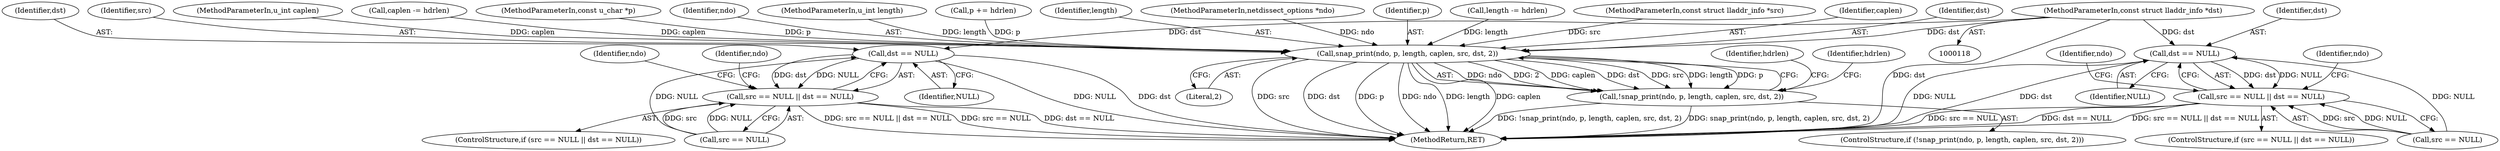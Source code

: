 digraph "0_tcpdump_1dcd10aceabbc03bf571ea32b892c522cbe923de_10@pointer" {
"1000124" [label="(MethodParameterIn,const struct lladdr_info *dst)"];
"1000351" [label="(Call,snap_print(ndo, p, length, caplen, src, dst, 2))"];
"1000350" [label="(Call,!snap_print(ndo, p, length, caplen, src, dst, 2))"];
"1000495" [label="(Call,dst == NULL)"];
"1000491" [label="(Call,src == NULL || dst == NULL)"];
"1000536" [label="(Call,dst == NULL)"];
"1000532" [label="(Call,src == NULL || dst == NULL)"];
"1000327" [label="(Call,p += hdrlen)"];
"1000531" [label="(ControlStructure,if (src == NULL || dst == NULL))"];
"1000500" [label="(Identifier,ndo)"];
"1000354" [label="(Identifier,length)"];
"1000119" [label="(MethodParameterIn,netdissect_options *ndo)"];
"1000363" [label="(Identifier,hdrlen)"];
"1000510" [label="(Identifier,ndo)"];
"1000353" [label="(Identifier,p)"];
"1000330" [label="(Call,length -= hdrlen)"];
"1000537" [label="(Identifier,dst)"];
"1000123" [label="(MethodParameterIn,const struct lladdr_info *src)"];
"1000491" [label="(Call,src == NULL || dst == NULL)"];
"1000497" [label="(Identifier,NULL)"];
"1000538" [label="(Identifier,NULL)"];
"1000754" [label="(MethodReturn,RET)"];
"1000541" [label="(Identifier,ndo)"];
"1000351" [label="(Call,snap_print(ndo, p, length, caplen, src, dst, 2))"];
"1000349" [label="(ControlStructure,if (!snap_print(ndo, p, length, caplen, src, dst, 2)))"];
"1000355" [label="(Identifier,caplen)"];
"1000357" [label="(Identifier,dst)"];
"1000356" [label="(Identifier,src)"];
"1000496" [label="(Identifier,dst)"];
"1000495" [label="(Call,dst == NULL)"];
"1000492" [label="(Call,src == NULL)"];
"1000122" [label="(MethodParameterIn,u_int caplen)"];
"1000532" [label="(Call,src == NULL || dst == NULL)"];
"1000556" [label="(Identifier,ndo)"];
"1000333" [label="(Call,caplen -= hdrlen)"];
"1000368" [label="(Identifier,hdrlen)"];
"1000120" [label="(MethodParameterIn,const u_char *p)"];
"1000536" [label="(Call,dst == NULL)"];
"1000352" [label="(Identifier,ndo)"];
"1000121" [label="(MethodParameterIn,u_int length)"];
"1000490" [label="(ControlStructure,if (src == NULL || dst == NULL))"];
"1000533" [label="(Call,src == NULL)"];
"1000124" [label="(MethodParameterIn,const struct lladdr_info *dst)"];
"1000358" [label="(Literal,2)"];
"1000350" [label="(Call,!snap_print(ndo, p, length, caplen, src, dst, 2))"];
"1000124" -> "1000118"  [label="AST: "];
"1000124" -> "1000754"  [label="DDG: dst"];
"1000124" -> "1000351"  [label="DDG: dst"];
"1000124" -> "1000495"  [label="DDG: dst"];
"1000124" -> "1000536"  [label="DDG: dst"];
"1000351" -> "1000350"  [label="AST: "];
"1000351" -> "1000358"  [label="CFG: "];
"1000352" -> "1000351"  [label="AST: "];
"1000353" -> "1000351"  [label="AST: "];
"1000354" -> "1000351"  [label="AST: "];
"1000355" -> "1000351"  [label="AST: "];
"1000356" -> "1000351"  [label="AST: "];
"1000357" -> "1000351"  [label="AST: "];
"1000358" -> "1000351"  [label="AST: "];
"1000350" -> "1000351"  [label="CFG: "];
"1000351" -> "1000754"  [label="DDG: src"];
"1000351" -> "1000754"  [label="DDG: dst"];
"1000351" -> "1000754"  [label="DDG: p"];
"1000351" -> "1000754"  [label="DDG: ndo"];
"1000351" -> "1000754"  [label="DDG: length"];
"1000351" -> "1000754"  [label="DDG: caplen"];
"1000351" -> "1000350"  [label="DDG: ndo"];
"1000351" -> "1000350"  [label="DDG: 2"];
"1000351" -> "1000350"  [label="DDG: caplen"];
"1000351" -> "1000350"  [label="DDG: dst"];
"1000351" -> "1000350"  [label="DDG: src"];
"1000351" -> "1000350"  [label="DDG: length"];
"1000351" -> "1000350"  [label="DDG: p"];
"1000119" -> "1000351"  [label="DDG: ndo"];
"1000327" -> "1000351"  [label="DDG: p"];
"1000120" -> "1000351"  [label="DDG: p"];
"1000330" -> "1000351"  [label="DDG: length"];
"1000121" -> "1000351"  [label="DDG: length"];
"1000333" -> "1000351"  [label="DDG: caplen"];
"1000122" -> "1000351"  [label="DDG: caplen"];
"1000123" -> "1000351"  [label="DDG: src"];
"1000350" -> "1000349"  [label="AST: "];
"1000363" -> "1000350"  [label="CFG: "];
"1000368" -> "1000350"  [label="CFG: "];
"1000350" -> "1000754"  [label="DDG: snap_print(ndo, p, length, caplen, src, dst, 2)"];
"1000350" -> "1000754"  [label="DDG: !snap_print(ndo, p, length, caplen, src, dst, 2)"];
"1000495" -> "1000491"  [label="AST: "];
"1000495" -> "1000497"  [label="CFG: "];
"1000496" -> "1000495"  [label="AST: "];
"1000497" -> "1000495"  [label="AST: "];
"1000491" -> "1000495"  [label="CFG: "];
"1000495" -> "1000754"  [label="DDG: dst"];
"1000495" -> "1000754"  [label="DDG: NULL"];
"1000495" -> "1000491"  [label="DDG: dst"];
"1000495" -> "1000491"  [label="DDG: NULL"];
"1000492" -> "1000495"  [label="DDG: NULL"];
"1000491" -> "1000490"  [label="AST: "];
"1000491" -> "1000492"  [label="CFG: "];
"1000492" -> "1000491"  [label="AST: "];
"1000500" -> "1000491"  [label="CFG: "];
"1000510" -> "1000491"  [label="CFG: "];
"1000491" -> "1000754"  [label="DDG: dst == NULL"];
"1000491" -> "1000754"  [label="DDG: src == NULL || dst == NULL"];
"1000491" -> "1000754"  [label="DDG: src == NULL"];
"1000492" -> "1000491"  [label="DDG: src"];
"1000492" -> "1000491"  [label="DDG: NULL"];
"1000536" -> "1000532"  [label="AST: "];
"1000536" -> "1000538"  [label="CFG: "];
"1000537" -> "1000536"  [label="AST: "];
"1000538" -> "1000536"  [label="AST: "];
"1000532" -> "1000536"  [label="CFG: "];
"1000536" -> "1000754"  [label="DDG: NULL"];
"1000536" -> "1000754"  [label="DDG: dst"];
"1000536" -> "1000532"  [label="DDG: dst"];
"1000536" -> "1000532"  [label="DDG: NULL"];
"1000533" -> "1000536"  [label="DDG: NULL"];
"1000532" -> "1000531"  [label="AST: "];
"1000532" -> "1000533"  [label="CFG: "];
"1000533" -> "1000532"  [label="AST: "];
"1000541" -> "1000532"  [label="CFG: "];
"1000556" -> "1000532"  [label="CFG: "];
"1000532" -> "1000754"  [label="DDG: src == NULL"];
"1000532" -> "1000754"  [label="DDG: dst == NULL"];
"1000532" -> "1000754"  [label="DDG: src == NULL || dst == NULL"];
"1000533" -> "1000532"  [label="DDG: src"];
"1000533" -> "1000532"  [label="DDG: NULL"];
}
